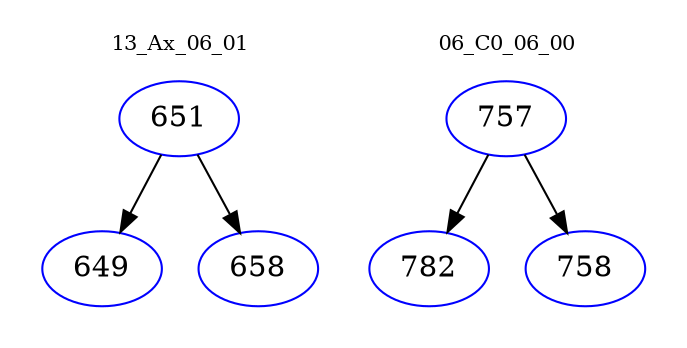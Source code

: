 digraph{
subgraph cluster_0 {
color = white
label = "13_Ax_06_01";
fontsize=10;
T0_651 [label="651", color="blue"]
T0_651 -> T0_649 [color="black"]
T0_649 [label="649", color="blue"]
T0_651 -> T0_658 [color="black"]
T0_658 [label="658", color="blue"]
}
subgraph cluster_1 {
color = white
label = "06_C0_06_00";
fontsize=10;
T1_757 [label="757", color="blue"]
T1_757 -> T1_782 [color="black"]
T1_782 [label="782", color="blue"]
T1_757 -> T1_758 [color="black"]
T1_758 [label="758", color="blue"]
}
}
